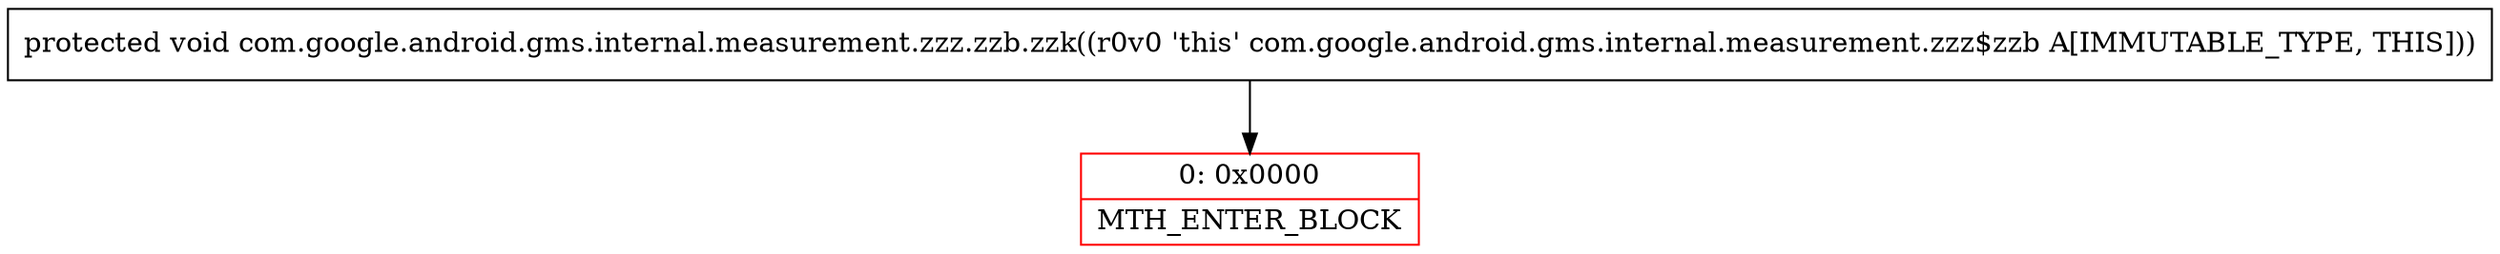 digraph "CFG forcom.google.android.gms.internal.measurement.zzz.zzb.zzk()V" {
subgraph cluster_Region_4730675 {
label = "R(0)";
node [shape=record,color=blue];
}
Node_0 [shape=record,color=red,label="{0\:\ 0x0000|MTH_ENTER_BLOCK\l}"];
MethodNode[shape=record,label="{protected void com.google.android.gms.internal.measurement.zzz.zzb.zzk((r0v0 'this' com.google.android.gms.internal.measurement.zzz$zzb A[IMMUTABLE_TYPE, THIS])) }"];
MethodNode -> Node_0;
}

